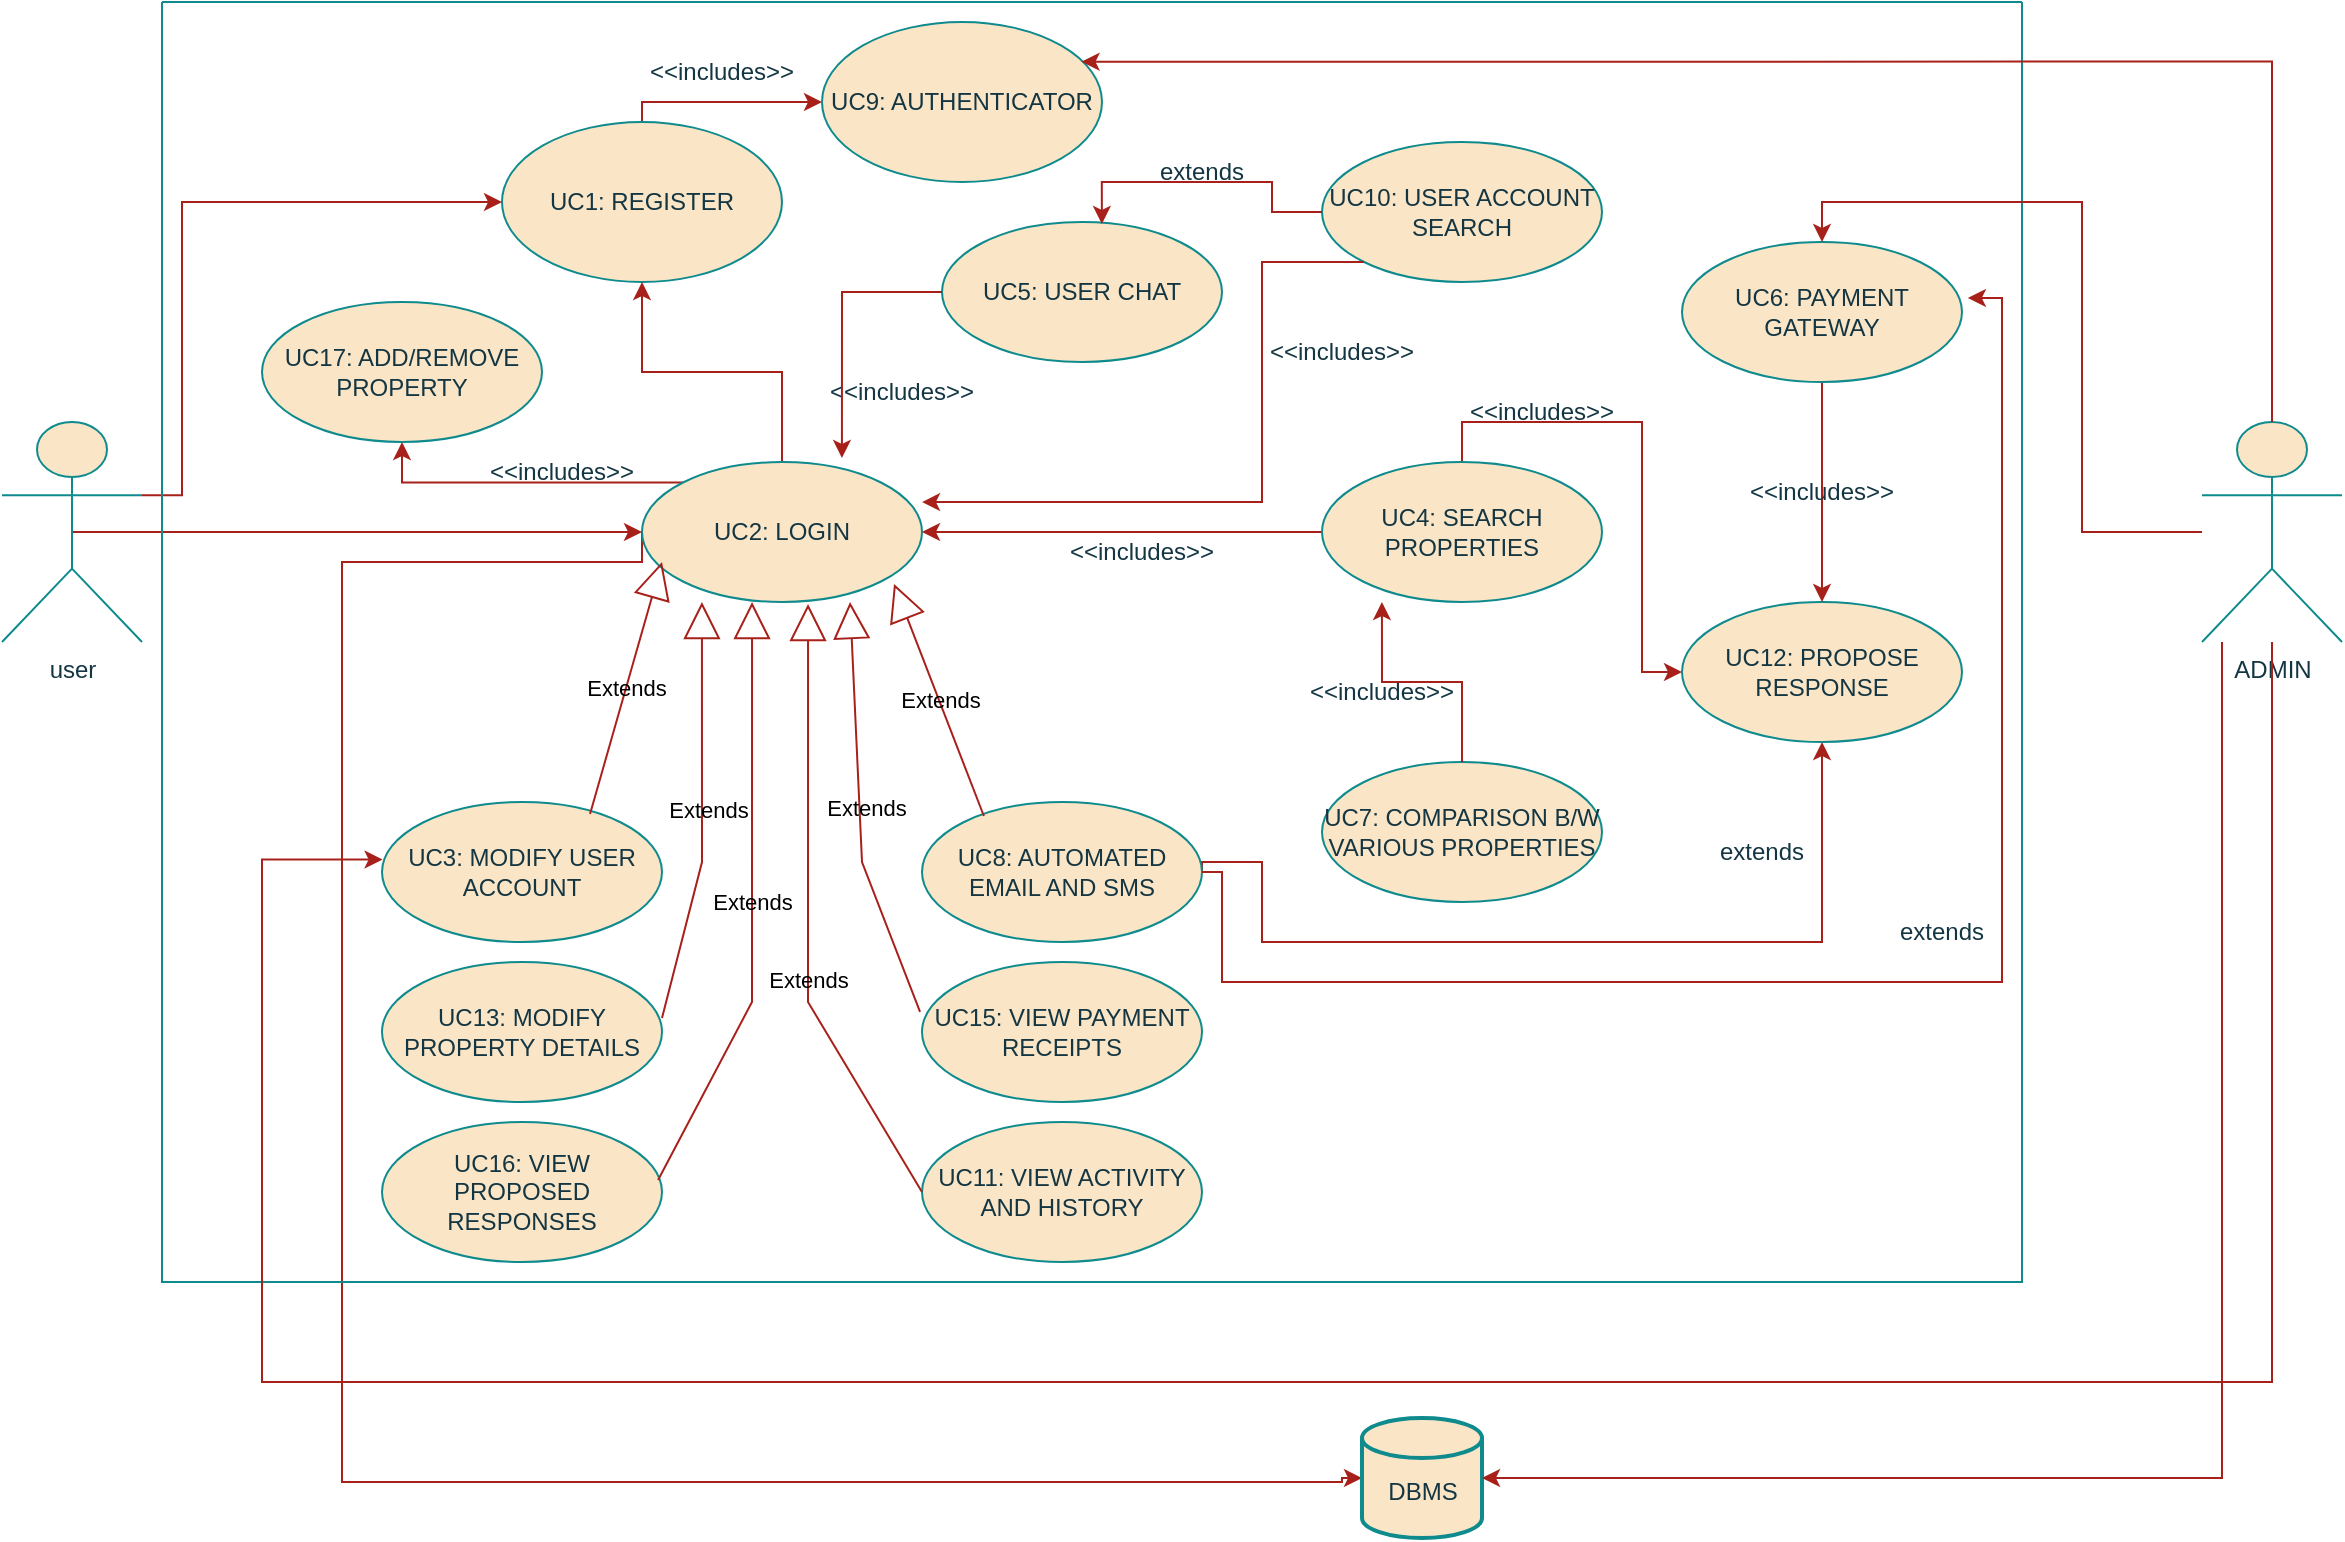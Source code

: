 <mxfile version="23.0.0" type="github">
  <diagram name="Page-1" id="efvS9fA6Rw_fWhfUcUac">
    <mxGraphModel dx="1235" dy="712" grid="1" gridSize="10" guides="1" tooltips="1" connect="1" arrows="1" fold="1" page="1" pageScale="1" pageWidth="1400" pageHeight="850" background="#FFFFFF" math="0" shadow="0">
      <root>
        <mxCell id="0" />
        <mxCell id="1" parent="0" />
        <mxCell id="702DxE4d49M8s_BqWGsq-64" style="edgeStyle=orthogonalEdgeStyle;rounded=0;orthogonalLoop=1;jettySize=auto;html=1;entryX=0;entryY=0.5;entryDx=0;entryDy=0;labelBackgroundColor=none;strokeColor=#A8201A;fontColor=default;" edge="1" parent="1" source="702DxE4d49M8s_BqWGsq-1" target="702DxE4d49M8s_BqWGsq-63">
          <mxGeometry relative="1" as="geometry">
            <Array as="points">
              <mxPoint x="330" y="60" />
            </Array>
          </mxGeometry>
        </mxCell>
        <mxCell id="702DxE4d49M8s_BqWGsq-1" value="UC1: REGISTER" style="ellipse;whiteSpace=wrap;html=1;labelBackgroundColor=none;fillColor=#FAE5C7;strokeColor=#0F8B8D;fontColor=#143642;" vertex="1" parent="1">
          <mxGeometry x="260" y="70" width="140" height="80" as="geometry" />
        </mxCell>
        <mxCell id="702DxE4d49M8s_BqWGsq-31" style="edgeStyle=orthogonalEdgeStyle;rounded=0;orthogonalLoop=1;jettySize=auto;html=1;exitX=0.5;exitY=0;exitDx=0;exitDy=0;entryX=0.5;entryY=1;entryDx=0;entryDy=0;labelBackgroundColor=none;strokeColor=#A8201A;fontColor=default;" edge="1" parent="1" source="702DxE4d49M8s_BqWGsq-2" target="702DxE4d49M8s_BqWGsq-1">
          <mxGeometry relative="1" as="geometry" />
        </mxCell>
        <mxCell id="702DxE4d49M8s_BqWGsq-84" style="edgeStyle=orthogonalEdgeStyle;rounded=0;orthogonalLoop=1;jettySize=auto;html=1;exitX=0;exitY=0;exitDx=0;exitDy=0;labelBackgroundColor=none;strokeColor=#A8201A;fontColor=default;" edge="1" parent="1" source="702DxE4d49M8s_BqWGsq-2" target="702DxE4d49M8s_BqWGsq-83">
          <mxGeometry relative="1" as="geometry" />
        </mxCell>
        <mxCell id="702DxE4d49M8s_BqWGsq-87" style="edgeStyle=orthogonalEdgeStyle;rounded=0;orthogonalLoop=1;jettySize=auto;html=1;exitX=0;exitY=0.5;exitDx=0;exitDy=0;entryX=0;entryY=0.5;entryDx=0;entryDy=0;entryPerimeter=0;labelBackgroundColor=none;strokeColor=#A8201A;fontColor=default;" edge="1" parent="1" source="702DxE4d49M8s_BqWGsq-2" target="702DxE4d49M8s_BqWGsq-88">
          <mxGeometry relative="1" as="geometry">
            <mxPoint x="690" y="720" as="targetPoint" />
            <Array as="points">
              <mxPoint x="330" y="290" />
              <mxPoint x="180" y="290" />
              <mxPoint x="180" y="750" />
              <mxPoint x="680" y="750" />
              <mxPoint x="680" y="748" />
            </Array>
          </mxGeometry>
        </mxCell>
        <mxCell id="702DxE4d49M8s_BqWGsq-2" value="UC2: LOGIN" style="ellipse;whiteSpace=wrap;html=1;labelBackgroundColor=none;fillColor=#FAE5C7;strokeColor=#0F8B8D;fontColor=#143642;" vertex="1" parent="1">
          <mxGeometry x="330" y="240" width="140" height="70" as="geometry" />
        </mxCell>
        <mxCell id="702DxE4d49M8s_BqWGsq-3" value="UC3: MODIFY USER ACCOUNT" style="ellipse;whiteSpace=wrap;html=1;labelBackgroundColor=none;fillColor=#FAE5C7;strokeColor=#0F8B8D;fontColor=#143642;" vertex="1" parent="1">
          <mxGeometry x="200" y="410" width="140" height="70" as="geometry" />
        </mxCell>
        <mxCell id="702DxE4d49M8s_BqWGsq-77" style="edgeStyle=orthogonalEdgeStyle;rounded=0;orthogonalLoop=1;jettySize=auto;html=1;entryX=0.5;entryY=1;entryDx=0;entryDy=0;exitX=1;exitY=0.5;exitDx=0;exitDy=0;labelBackgroundColor=none;strokeColor=#A8201A;fontColor=default;" edge="1" parent="1" source="702DxE4d49M8s_BqWGsq-4" target="702DxE4d49M8s_BqWGsq-66">
          <mxGeometry relative="1" as="geometry">
            <mxPoint x="640" y="440" as="sourcePoint" />
            <Array as="points">
              <mxPoint x="610" y="440" />
              <mxPoint x="640" y="440" />
              <mxPoint x="640" y="480" />
              <mxPoint x="920" y="480" />
            </Array>
          </mxGeometry>
        </mxCell>
        <mxCell id="702DxE4d49M8s_BqWGsq-4" value="UC8:  AUTOMATED EMAIL AND SMS " style="ellipse;whiteSpace=wrap;html=1;labelBackgroundColor=none;fillColor=#FAE5C7;strokeColor=#0F8B8D;fontColor=#143642;" vertex="1" parent="1">
          <mxGeometry x="470" y="410" width="140" height="70" as="geometry" />
        </mxCell>
        <mxCell id="702DxE4d49M8s_BqWGsq-5" value="UC11: VIEW ACTIVITY AND HISTORY" style="ellipse;whiteSpace=wrap;html=1;labelBackgroundColor=none;fillColor=#FAE5C7;strokeColor=#0F8B8D;fontColor=#143642;" vertex="1" parent="1">
          <mxGeometry x="470" y="570" width="140" height="70" as="geometry" />
        </mxCell>
        <mxCell id="702DxE4d49M8s_BqWGsq-6" value="UC13: MODIFY PROPERTY DETAILS" style="ellipse;whiteSpace=wrap;html=1;labelBackgroundColor=none;fillColor=#FAE5C7;strokeColor=#0F8B8D;fontColor=#143642;" vertex="1" parent="1">
          <mxGeometry x="200" y="490" width="140" height="70" as="geometry" />
        </mxCell>
        <mxCell id="702DxE4d49M8s_BqWGsq-7" value="UC15: VIEW PAYMENT RECEIPTS " style="ellipse;whiteSpace=wrap;html=1;labelBackgroundColor=none;fillColor=#FAE5C7;strokeColor=#0F8B8D;fontColor=#143642;" vertex="1" parent="1">
          <mxGeometry x="470" y="490" width="140" height="70" as="geometry" />
        </mxCell>
        <mxCell id="702DxE4d49M8s_BqWGsq-8" value="UC16: VIEW PROPOSED RESPONSES" style="ellipse;whiteSpace=wrap;html=1;labelBackgroundColor=none;fillColor=#FAE5C7;strokeColor=#0F8B8D;fontColor=#143642;" vertex="1" parent="1">
          <mxGeometry x="200" y="570" width="140" height="70" as="geometry" />
        </mxCell>
        <mxCell id="702DxE4d49M8s_BqWGsq-17" style="edgeStyle=orthogonalEdgeStyle;rounded=0;orthogonalLoop=1;jettySize=auto;html=1;exitX=0.5;exitY=0.5;exitDx=0;exitDy=0;exitPerimeter=0;entryX=0;entryY=0.5;entryDx=0;entryDy=0;labelBackgroundColor=none;strokeColor=#A8201A;fontColor=default;" edge="1" parent="1" source="702DxE4d49M8s_BqWGsq-9" target="702DxE4d49M8s_BqWGsq-2">
          <mxGeometry relative="1" as="geometry" />
        </mxCell>
        <mxCell id="702DxE4d49M8s_BqWGsq-61" style="edgeStyle=orthogonalEdgeStyle;rounded=0;orthogonalLoop=1;jettySize=auto;html=1;exitX=1;exitY=0.333;exitDx=0;exitDy=0;exitPerimeter=0;entryX=0;entryY=0.5;entryDx=0;entryDy=0;labelBackgroundColor=none;strokeColor=#A8201A;fontColor=default;" edge="1" parent="1" source="702DxE4d49M8s_BqWGsq-9" target="702DxE4d49M8s_BqWGsq-1">
          <mxGeometry relative="1" as="geometry">
            <Array as="points">
              <mxPoint x="100" y="257" />
              <mxPoint x="100" y="110" />
            </Array>
          </mxGeometry>
        </mxCell>
        <mxCell id="702DxE4d49M8s_BqWGsq-9" value="user" style="shape=umlActor;verticalLabelPosition=bottom;verticalAlign=top;html=1;labelBackgroundColor=none;fillColor=#FAE5C7;strokeColor=#0F8B8D;fontColor=#143642;" vertex="1" parent="1">
          <mxGeometry x="10" y="220" width="70" height="110" as="geometry" />
        </mxCell>
        <mxCell id="702DxE4d49M8s_BqWGsq-25" value="Extends" style="endArrow=block;endSize=16;endFill=0;html=1;rounded=0;entryX=0.243;entryY=0.986;entryDx=0;entryDy=0;entryPerimeter=0;exitX=0.743;exitY=0.086;exitDx=0;exitDy=0;exitPerimeter=0;labelBackgroundColor=none;strokeColor=#A8201A;fontColor=default;" edge="1" parent="1" source="702DxE4d49M8s_BqWGsq-3">
          <mxGeometry width="160" relative="1" as="geometry">
            <mxPoint x="305.98" y="370.98" as="sourcePoint" />
            <mxPoint x="340" y="290" as="targetPoint" />
          </mxGeometry>
        </mxCell>
        <mxCell id="702DxE4d49M8s_BqWGsq-26" value="Extends" style="endArrow=block;endSize=16;endFill=0;html=1;rounded=0;entryX=0.214;entryY=1;entryDx=0;entryDy=0;entryPerimeter=0;exitX=1;exitY=0.4;exitDx=0;exitDy=0;exitPerimeter=0;labelBackgroundColor=none;strokeColor=#A8201A;fontColor=default;" edge="1" parent="1" source="702DxE4d49M8s_BqWGsq-6" target="702DxE4d49M8s_BqWGsq-2">
          <mxGeometry x="0.016" y="-3" width="160" relative="1" as="geometry">
            <mxPoint x="340" y="466" as="sourcePoint" />
            <mxPoint x="390" y="440" as="targetPoint" />
            <Array as="points">
              <mxPoint x="360" y="440" />
            </Array>
            <mxPoint as="offset" />
          </mxGeometry>
        </mxCell>
        <mxCell id="702DxE4d49M8s_BqWGsq-27" value="Extends" style="endArrow=block;endSize=16;endFill=0;html=1;rounded=0;exitX=0.986;exitY=0.414;exitDx=0;exitDy=0;exitPerimeter=0;entryX=0.393;entryY=1;entryDx=0;entryDy=0;entryPerimeter=0;labelBackgroundColor=none;strokeColor=#A8201A;fontColor=default;" edge="1" parent="1" source="702DxE4d49M8s_BqWGsq-8" target="702DxE4d49M8s_BqWGsq-2">
          <mxGeometry x="0.003" width="160" relative="1" as="geometry">
            <mxPoint x="350" y="540" as="sourcePoint" />
            <mxPoint x="390" y="320" as="targetPoint" />
            <Array as="points">
              <mxPoint x="385" y="510" />
            </Array>
            <mxPoint as="offset" />
          </mxGeometry>
        </mxCell>
        <mxCell id="702DxE4d49M8s_BqWGsq-28" value="Extends" style="endArrow=block;endSize=16;endFill=0;html=1;rounded=0;entryX=0.593;entryY=1.014;entryDx=0;entryDy=0;exitX=0;exitY=0.5;exitDx=0;exitDy=0;entryPerimeter=0;labelBackgroundColor=none;strokeColor=#A8201A;fontColor=default;" edge="1" parent="1" source="702DxE4d49M8s_BqWGsq-5" target="702DxE4d49M8s_BqWGsq-2">
          <mxGeometry x="-0.215" width="160" relative="1" as="geometry">
            <mxPoint x="360" y="564" as="sourcePoint" />
            <mxPoint x="413" y="320" as="targetPoint" />
            <Array as="points">
              <mxPoint x="413" y="510" />
            </Array>
            <mxPoint as="offset" />
          </mxGeometry>
        </mxCell>
        <mxCell id="702DxE4d49M8s_BqWGsq-29" value="Extends" style="endArrow=block;endSize=16;endFill=0;html=1;rounded=0;entryX=0.743;entryY=1;entryDx=0;entryDy=0;entryPerimeter=0;exitX=-0.007;exitY=0.357;exitDx=0;exitDy=0;exitPerimeter=0;labelBackgroundColor=none;strokeColor=#A8201A;fontColor=default;" edge="1" parent="1" source="702DxE4d49M8s_BqWGsq-7" target="702DxE4d49M8s_BqWGsq-2">
          <mxGeometry x="0.016" y="-3" width="160" relative="1" as="geometry">
            <mxPoint x="460" y="466" as="sourcePoint" />
            <mxPoint x="440" y="310" as="targetPoint" />
            <Array as="points">
              <mxPoint x="440" y="440" />
            </Array>
            <mxPoint as="offset" />
          </mxGeometry>
        </mxCell>
        <mxCell id="702DxE4d49M8s_BqWGsq-30" value="Extends" style="endArrow=block;endSize=16;endFill=0;html=1;rounded=0;entryX=0.9;entryY=0.871;entryDx=0;entryDy=0;entryPerimeter=0;exitX=0.221;exitY=0.1;exitDx=0;exitDy=0;exitPerimeter=0;labelBackgroundColor=none;strokeColor=#A8201A;fontColor=default;" edge="1" parent="1" source="702DxE4d49M8s_BqWGsq-4" target="702DxE4d49M8s_BqWGsq-2">
          <mxGeometry width="160" relative="1" as="geometry">
            <mxPoint x="500" y="370" as="sourcePoint" />
            <mxPoint x="480" y="290" as="targetPoint" />
            <mxPoint as="offset" />
          </mxGeometry>
        </mxCell>
        <mxCell id="702DxE4d49M8s_BqWGsq-53" style="edgeStyle=orthogonalEdgeStyle;rounded=0;orthogonalLoop=1;jettySize=auto;html=1;entryX=1;entryY=0.5;entryDx=0;entryDy=0;labelBackgroundColor=none;strokeColor=#A8201A;fontColor=default;" edge="1" parent="1" source="702DxE4d49M8s_BqWGsq-34" target="702DxE4d49M8s_BqWGsq-2">
          <mxGeometry relative="1" as="geometry" />
        </mxCell>
        <mxCell id="702DxE4d49M8s_BqWGsq-67" style="edgeStyle=orthogonalEdgeStyle;rounded=0;orthogonalLoop=1;jettySize=auto;html=1;exitX=0.5;exitY=0;exitDx=0;exitDy=0;entryX=0;entryY=0.5;entryDx=0;entryDy=0;labelBackgroundColor=none;strokeColor=#A8201A;fontColor=default;" edge="1" parent="1" source="702DxE4d49M8s_BqWGsq-34" target="702DxE4d49M8s_BqWGsq-66">
          <mxGeometry relative="1" as="geometry" />
        </mxCell>
        <mxCell id="702DxE4d49M8s_BqWGsq-34" value="UC4: SEARCH PROPERTIES" style="ellipse;whiteSpace=wrap;html=1;labelBackgroundColor=none;fillColor=#FAE5C7;strokeColor=#0F8B8D;fontColor=#143642;" vertex="1" parent="1">
          <mxGeometry x="670" y="240" width="140" height="70" as="geometry" />
        </mxCell>
        <mxCell id="702DxE4d49M8s_BqWGsq-35" value="UC7: COMPARISON B/W VARIOUS PROPERTIES" style="ellipse;whiteSpace=wrap;html=1;labelBackgroundColor=none;fillColor=#FAE5C7;strokeColor=#0F8B8D;fontColor=#143642;" vertex="1" parent="1">
          <mxGeometry x="670" y="390" width="140" height="70" as="geometry" />
        </mxCell>
        <mxCell id="702DxE4d49M8s_BqWGsq-36" value="UC10: USER ACCOUNT SEARCH" style="ellipse;whiteSpace=wrap;html=1;labelBackgroundColor=none;fillColor=#FAE5C7;strokeColor=#0F8B8D;fontColor=#143642;" vertex="1" parent="1">
          <mxGeometry x="670" y="80" width="140" height="70" as="geometry" />
        </mxCell>
        <mxCell id="702DxE4d49M8s_BqWGsq-39" value="&amp;lt;&amp;lt;includes&amp;gt;&amp;gt;" style="text;strokeColor=none;align=center;fillColor=none;html=1;verticalAlign=middle;whiteSpace=wrap;rounded=0;labelBackgroundColor=none;fontColor=#143642;" vertex="1" parent="1">
          <mxGeometry x="430" y="190" width="60" height="30" as="geometry" />
        </mxCell>
        <mxCell id="702DxE4d49M8s_BqWGsq-44" value="&amp;lt;&amp;lt;includes&amp;gt;&amp;gt;" style="text;strokeColor=none;align=center;fillColor=none;html=1;verticalAlign=middle;whiteSpace=wrap;rounded=0;labelBackgroundColor=none;fontColor=#143642;" vertex="1" parent="1">
          <mxGeometry x="670" y="340" width="60" height="30" as="geometry" />
        </mxCell>
        <mxCell id="702DxE4d49M8s_BqWGsq-46" value="UC5: USER CHAT" style="ellipse;whiteSpace=wrap;html=1;labelBackgroundColor=none;fillColor=#FAE5C7;strokeColor=#0F8B8D;fontColor=#143642;" vertex="1" parent="1">
          <mxGeometry x="480" y="120" width="140" height="70" as="geometry" />
        </mxCell>
        <mxCell id="702DxE4d49M8s_BqWGsq-49" style="edgeStyle=orthogonalEdgeStyle;rounded=0;orthogonalLoop=1;jettySize=auto;html=1;entryX=0.214;entryY=1;entryDx=0;entryDy=0;entryPerimeter=0;labelBackgroundColor=none;strokeColor=#A8201A;fontColor=default;" edge="1" parent="1" source="702DxE4d49M8s_BqWGsq-35" target="702DxE4d49M8s_BqWGsq-34">
          <mxGeometry relative="1" as="geometry" />
        </mxCell>
        <mxCell id="702DxE4d49M8s_BqWGsq-50" style="edgeStyle=orthogonalEdgeStyle;rounded=0;orthogonalLoop=1;jettySize=auto;html=1;entryX=0.714;entryY=-0.029;entryDx=0;entryDy=0;entryPerimeter=0;labelBackgroundColor=none;strokeColor=#A8201A;fontColor=default;" edge="1" parent="1" source="702DxE4d49M8s_BqWGsq-46" target="702DxE4d49M8s_BqWGsq-2">
          <mxGeometry relative="1" as="geometry" />
        </mxCell>
        <mxCell id="702DxE4d49M8s_BqWGsq-54" value="&amp;lt;&amp;lt;includes&amp;gt;&amp;gt;" style="text;strokeColor=none;align=center;fillColor=none;html=1;verticalAlign=middle;whiteSpace=wrap;rounded=0;labelBackgroundColor=none;fontColor=#143642;" vertex="1" parent="1">
          <mxGeometry x="550" y="270" width="60" height="30" as="geometry" />
        </mxCell>
        <mxCell id="702DxE4d49M8s_BqWGsq-56" style="edgeStyle=orthogonalEdgeStyle;rounded=0;orthogonalLoop=1;jettySize=auto;html=1;entryX=1;entryY=0.286;entryDx=0;entryDy=0;entryPerimeter=0;labelBackgroundColor=none;strokeColor=#A8201A;fontColor=default;" edge="1" parent="1" source="702DxE4d49M8s_BqWGsq-36" target="702DxE4d49M8s_BqWGsq-2">
          <mxGeometry relative="1" as="geometry">
            <Array as="points">
              <mxPoint x="640" y="140" />
              <mxPoint x="640" y="260" />
            </Array>
          </mxGeometry>
        </mxCell>
        <mxCell id="702DxE4d49M8s_BqWGsq-57" value="&amp;lt;&amp;lt;includes&amp;gt;&amp;gt;" style="text;strokeColor=none;align=center;fillColor=none;html=1;verticalAlign=middle;whiteSpace=wrap;rounded=0;labelBackgroundColor=none;fontColor=#143642;" vertex="1" parent="1">
          <mxGeometry x="650" y="170" width="60" height="30" as="geometry" />
        </mxCell>
        <mxCell id="702DxE4d49M8s_BqWGsq-59" value="extends" style="text;strokeColor=none;align=center;fillColor=none;html=1;verticalAlign=middle;whiteSpace=wrap;rounded=0;labelBackgroundColor=none;fontColor=#143642;" vertex="1" parent="1">
          <mxGeometry x="580" y="80" width="60" height="30" as="geometry" />
        </mxCell>
        <mxCell id="702DxE4d49M8s_BqWGsq-62" style="edgeStyle=orthogonalEdgeStyle;rounded=0;orthogonalLoop=1;jettySize=auto;html=1;exitX=0;exitY=0.5;exitDx=0;exitDy=0;entryX=0.571;entryY=0.014;entryDx=0;entryDy=0;entryPerimeter=0;labelBackgroundColor=none;strokeColor=#A8201A;fontColor=default;" edge="1" parent="1" source="702DxE4d49M8s_BqWGsq-36" target="702DxE4d49M8s_BqWGsq-46">
          <mxGeometry relative="1" as="geometry" />
        </mxCell>
        <mxCell id="702DxE4d49M8s_BqWGsq-63" value="UC9: AUTHENTICATOR" style="ellipse;whiteSpace=wrap;html=1;labelBackgroundColor=none;fillColor=#FAE5C7;strokeColor=#0F8B8D;fontColor=#143642;" vertex="1" parent="1">
          <mxGeometry x="420" y="20" width="140" height="80" as="geometry" />
        </mxCell>
        <mxCell id="702DxE4d49M8s_BqWGsq-65" value="&amp;lt;&amp;lt;includes&amp;gt;&amp;gt;" style="text;strokeColor=none;align=center;fillColor=none;html=1;verticalAlign=middle;whiteSpace=wrap;rounded=0;labelBackgroundColor=none;fontColor=#143642;" vertex="1" parent="1">
          <mxGeometry x="340" y="30" width="60" height="30" as="geometry" />
        </mxCell>
        <mxCell id="702DxE4d49M8s_BqWGsq-66" value="UC12: PROPOSE RESPONSE" style="ellipse;whiteSpace=wrap;html=1;labelBackgroundColor=none;fillColor=#FAE5C7;strokeColor=#0F8B8D;fontColor=#143642;" vertex="1" parent="1">
          <mxGeometry x="850" y="310" width="140" height="70" as="geometry" />
        </mxCell>
        <mxCell id="702DxE4d49M8s_BqWGsq-69" value="&amp;lt;&amp;lt;includes&amp;gt;&amp;gt;" style="text;strokeColor=none;align=center;fillColor=none;html=1;verticalAlign=middle;whiteSpace=wrap;rounded=0;labelBackgroundColor=none;fontColor=#143642;" vertex="1" parent="1">
          <mxGeometry x="750" y="200" width="60" height="30" as="geometry" />
        </mxCell>
        <mxCell id="702DxE4d49M8s_BqWGsq-71" style="edgeStyle=orthogonalEdgeStyle;rounded=0;orthogonalLoop=1;jettySize=auto;html=1;exitX=0.5;exitY=1;exitDx=0;exitDy=0;entryX=0.5;entryY=0;entryDx=0;entryDy=0;labelBackgroundColor=none;strokeColor=#A8201A;fontColor=default;" edge="1" parent="1" source="702DxE4d49M8s_BqWGsq-70" target="702DxE4d49M8s_BqWGsq-66">
          <mxGeometry relative="1" as="geometry" />
        </mxCell>
        <mxCell id="702DxE4d49M8s_BqWGsq-70" value="UC6: PAYMENT GATEWAY" style="ellipse;whiteSpace=wrap;html=1;labelBackgroundColor=none;fillColor=#FAE5C7;strokeColor=#0F8B8D;fontColor=#143642;" vertex="1" parent="1">
          <mxGeometry x="850" y="130" width="140" height="70" as="geometry" />
        </mxCell>
        <mxCell id="702DxE4d49M8s_BqWGsq-72" value="&amp;lt;&amp;lt;includes&amp;gt;&amp;gt;" style="text;strokeColor=none;align=center;fillColor=none;html=1;verticalAlign=middle;whiteSpace=wrap;rounded=0;labelBackgroundColor=none;fontColor=#143642;" vertex="1" parent="1">
          <mxGeometry x="890" y="240" width="60" height="30" as="geometry" />
        </mxCell>
        <mxCell id="702DxE4d49M8s_BqWGsq-76" style="edgeStyle=orthogonalEdgeStyle;rounded=0;orthogonalLoop=1;jettySize=auto;html=1;exitX=1;exitY=0.5;exitDx=0;exitDy=0;entryX=1.021;entryY=0.4;entryDx=0;entryDy=0;entryPerimeter=0;labelBackgroundColor=none;strokeColor=#A8201A;fontColor=default;" edge="1" parent="1" source="702DxE4d49M8s_BqWGsq-4" target="702DxE4d49M8s_BqWGsq-70">
          <mxGeometry relative="1" as="geometry">
            <Array as="points">
              <mxPoint x="620" y="445" />
              <mxPoint x="620" y="500" />
              <mxPoint x="1010" y="500" />
              <mxPoint x="1010" y="158" />
            </Array>
          </mxGeometry>
        </mxCell>
        <mxCell id="702DxE4d49M8s_BqWGsq-79" value="extends" style="text;strokeColor=none;align=center;fillColor=none;html=1;verticalAlign=middle;whiteSpace=wrap;rounded=0;labelBackgroundColor=none;fontColor=#143642;" vertex="1" parent="1">
          <mxGeometry x="860" y="420" width="60" height="30" as="geometry" />
        </mxCell>
        <mxCell id="702DxE4d49M8s_BqWGsq-82" value="" style="swimlane;startSize=0;labelBackgroundColor=none;fillColor=#FAE5C7;strokeColor=#0F8B8D;fontColor=#143642;" vertex="1" parent="1">
          <mxGeometry x="90" y="10" width="930" height="640" as="geometry" />
        </mxCell>
        <mxCell id="702DxE4d49M8s_BqWGsq-83" value="UC17: ADD/REMOVE PROPERTY" style="ellipse;whiteSpace=wrap;html=1;labelBackgroundColor=none;fillColor=#FAE5C7;strokeColor=#0F8B8D;fontColor=#143642;" vertex="1" parent="702DxE4d49M8s_BqWGsq-82">
          <mxGeometry x="50" y="150" width="140" height="70" as="geometry" />
        </mxCell>
        <mxCell id="702DxE4d49M8s_BqWGsq-85" value="&amp;lt;&amp;lt;includes&amp;gt;&amp;gt;" style="text;strokeColor=none;align=center;fillColor=none;html=1;verticalAlign=middle;whiteSpace=wrap;rounded=0;labelBackgroundColor=none;fontColor=#143642;" vertex="1" parent="702DxE4d49M8s_BqWGsq-82">
          <mxGeometry x="170" y="220" width="60" height="30" as="geometry" />
        </mxCell>
        <mxCell id="702DxE4d49M8s_BqWGsq-78" value="extends" style="text;strokeColor=none;align=center;fillColor=none;html=1;verticalAlign=middle;whiteSpace=wrap;rounded=0;labelBackgroundColor=none;fontColor=#143642;" vertex="1" parent="702DxE4d49M8s_BqWGsq-82">
          <mxGeometry x="860" y="450" width="60" height="30" as="geometry" />
        </mxCell>
        <mxCell id="702DxE4d49M8s_BqWGsq-88" value="" style="strokeWidth=2;html=1;shape=mxgraph.flowchart.database;whiteSpace=wrap;labelBackgroundColor=none;fillColor=#FAE5C7;strokeColor=#0F8B8D;fontColor=#143642;" vertex="1" parent="1">
          <mxGeometry x="690" y="718" width="60" height="60" as="geometry" />
        </mxCell>
        <mxCell id="702DxE4d49M8s_BqWGsq-92" style="edgeStyle=orthogonalEdgeStyle;rounded=0;orthogonalLoop=1;jettySize=auto;html=1;entryX=0.5;entryY=0;entryDx=0;entryDy=0;strokeColor=#A8201A;fontColor=#143642;fillColor=#FAE5C7;" edge="1" parent="1" source="702DxE4d49M8s_BqWGsq-89" target="702DxE4d49M8s_BqWGsq-70">
          <mxGeometry relative="1" as="geometry" />
        </mxCell>
        <mxCell id="702DxE4d49M8s_BqWGsq-89" value="ADMIN" style="shape=umlActor;verticalLabelPosition=bottom;verticalAlign=top;html=1;labelBackgroundColor=none;fillColor=#FAE5C7;strokeColor=#0F8B8D;fontColor=#143642;" vertex="1" parent="1">
          <mxGeometry x="1110" y="220" width="70" height="110" as="geometry" />
        </mxCell>
        <mxCell id="702DxE4d49M8s_BqWGsq-96" style="edgeStyle=orthogonalEdgeStyle;rounded=0;orthogonalLoop=1;jettySize=auto;html=1;entryX=0.927;entryY=0.248;entryDx=0;entryDy=0;entryPerimeter=0;strokeColor=#A8201A;fontColor=#143642;fillColor=#FAE5C7;" edge="1" parent="1" source="702DxE4d49M8s_BqWGsq-89" target="702DxE4d49M8s_BqWGsq-63">
          <mxGeometry relative="1" as="geometry">
            <Array as="points">
              <mxPoint x="1145" y="40" />
            </Array>
          </mxGeometry>
        </mxCell>
        <mxCell id="702DxE4d49M8s_BqWGsq-97" style="edgeStyle=orthogonalEdgeStyle;rounded=0;orthogonalLoop=1;jettySize=auto;html=1;entryX=1;entryY=0.5;entryDx=0;entryDy=0;entryPerimeter=0;strokeColor=#A8201A;fontColor=#143642;fillColor=#FAE5C7;" edge="1" parent="1" source="702DxE4d49M8s_BqWGsq-89" target="702DxE4d49M8s_BqWGsq-88">
          <mxGeometry relative="1" as="geometry">
            <Array as="points">
              <mxPoint x="1120" y="748" />
            </Array>
          </mxGeometry>
        </mxCell>
        <mxCell id="702DxE4d49M8s_BqWGsq-98" value="DBMS" style="text;html=1;align=center;verticalAlign=middle;resizable=0;points=[];autosize=1;strokeColor=none;fillColor=none;fontColor=#143642;" vertex="1" parent="1">
          <mxGeometry x="690" y="740" width="60" height="30" as="geometry" />
        </mxCell>
        <mxCell id="702DxE4d49M8s_BqWGsq-100" style="edgeStyle=orthogonalEdgeStyle;rounded=0;orthogonalLoop=1;jettySize=auto;html=1;entryX=0.002;entryY=0.411;entryDx=0;entryDy=0;entryPerimeter=0;strokeColor=#A8201A;fontColor=#143642;fillColor=#FAE5C7;" edge="1" parent="1" source="702DxE4d49M8s_BqWGsq-89" target="702DxE4d49M8s_BqWGsq-3">
          <mxGeometry relative="1" as="geometry">
            <Array as="points">
              <mxPoint x="1145" y="700" />
              <mxPoint x="140" y="700" />
              <mxPoint x="140" y="439" />
            </Array>
          </mxGeometry>
        </mxCell>
      </root>
    </mxGraphModel>
  </diagram>
</mxfile>
